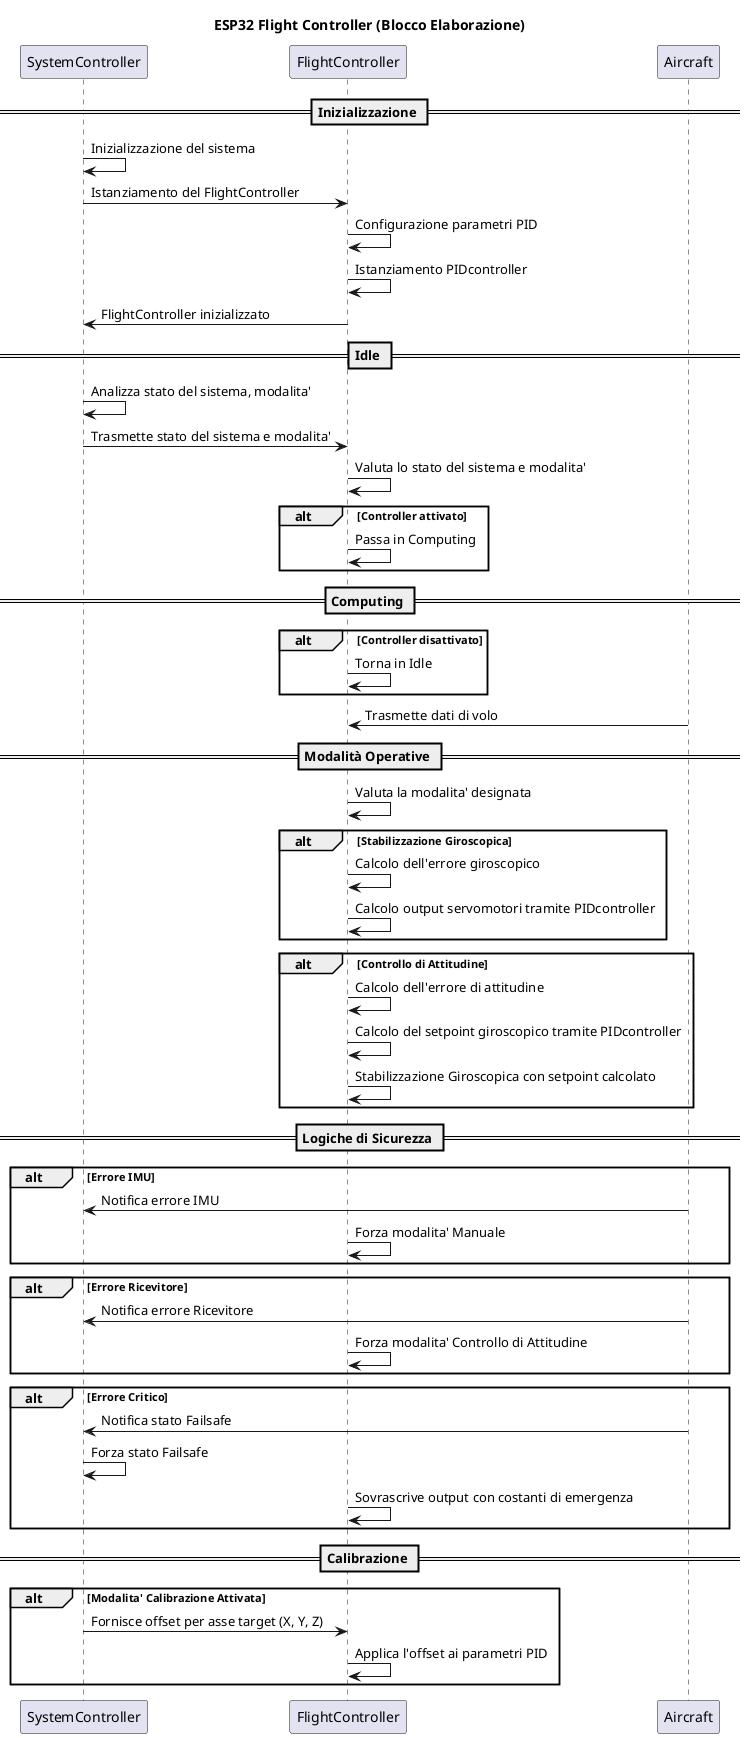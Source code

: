 @startuml esp32_flightcontroller_lifecycle

title ESP32 Flight Controller (Blocco Elaborazione)

participant "SystemController" as SC
participant "FlightController" as FC
participant "Aircraft" as AC

== Inizializzazione ==
SC -> SC : Inizializzazione del sistema
SC -> FC : Istanziamento del FlightController
FC -> FC : Configurazione parametri PID
FC -> FC : Istanziamento PIDcontroller
FC -> SC : FlightController inizializzato

== Idle ==
SC -> SC : Analizza stato del sistema, modalita'
SC -> FC : Trasmette stato del sistema e modalita'
FC -> FC : Valuta lo stato del sistema e modalita'
alt Controller attivato
    FC -> FC : Passa in Computing
end

== Computing ==
alt Controller disattivato
    FC -> FC : Torna in Idle
end

AC -> FC : Trasmette dati di volo

== Modalità Operative ==
FC -> FC : Valuta la modalita' designata
alt Stabilizzazione Giroscopica
    FC -> FC : Calcolo dell'errore giroscopico
    FC -> FC : Calcolo output servomotori tramite PIDcontroller
end

alt Controllo di Attitudine
    FC -> FC : Calcolo dell'errore di attitudine
    FC -> FC : Calcolo del setpoint giroscopico tramite PIDcontroller
    FC -> FC : Stabilizzazione Giroscopica con setpoint calcolato
end

== Logiche di Sicurezza ==
alt Errore IMU
    AC -> SC : Notifica errore IMU
    FC -> FC : Forza modalita' Manuale
end

alt Errore Ricevitore
    AC -> SC : Notifica errore Ricevitore
    FC -> FC : Forza modalita' Controllo di Attitudine

end

alt Errore Critico
    AC -> SC : Notifica stato Failsafe
    SC -> SC : Forza stato Failsafe
    FC -> FC : Sovrascrive output con costanti di emergenza
end

== Calibrazione ==
alt Modalita' Calibrazione Attivata
    SC -> FC : Fornisce offset per asse target (X, Y, Z)
    FC -> FC : Applica l'offset ai parametri PID
end

@enduml
